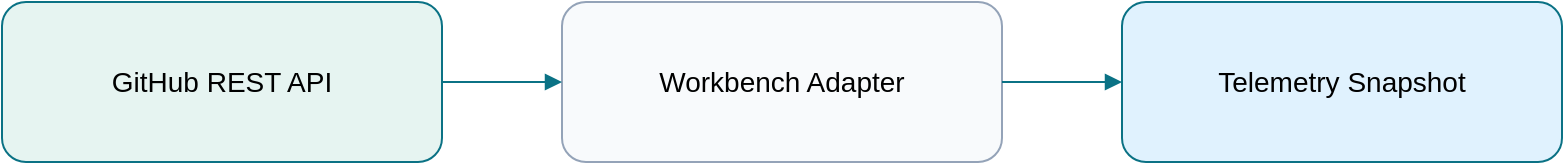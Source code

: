 <?xml version="1.0" encoding="UTF-8"?>
<mxfile version="21.7.9" type="device">
  <diagram id="external-github" name="GitHub External Integration">
    <mxGraphModel dx="1024" dy="768" grid="1" gridSize="10" guides="1" tooltips="1" connect="1" arrows="1" fold="1" page="1" pageScale="1" pageWidth="1100" pageHeight="850" math="0" shadow="0">
      <root>
        <mxCell id="0" />
        <mxCell id="1" parent="0" />
        <mxCell id="github-api" value="GitHub REST API" style="shape=rectangle;rounded=1;whiteSpace=wrap;fontSize=14;strokeColor=#0B7285;fillColor=#E6F4F1;align=center;verticalAlign=middle;spacing=12" vertex="1" parent="1">
          <mxGeometry x="80" y="120" width="220" height="80" as="geometry" />
        </mxCell>
        <mxCell id="github-client" value="Workbench Adapter" style="shape=rectangle;rounded=1;whiteSpace=wrap;fontSize=14;strokeColor=#94A3B8;fillColor=#F8FAFC;align=center;verticalAlign=middle;spacing=12" vertex="1" parent="1">
          <mxGeometry x="360" y="120" width="220" height="80" as="geometry" />
        </mxCell>
        <mxCell id="github-telemetry" value="Telemetry Snapshot" style="shape=rectangle;rounded=1;whiteSpace=wrap;fontSize=14;strokeColor=#0B7285;fillColor=#E0F2FE;align=center;verticalAlign=middle;spacing=12" vertex="1" parent="1">
          <mxGeometry x="640" y="120" width="220" height="80" as="geometry" />
        </mxCell>
        <mxCell id="edge1" style="edgeStyle=orthogonalEdgeStyle;rounded=0;jettySize=auto;orthogonalLoop=1;endArrow=block;endFill=1;strokeColor=#0B7285" edge="1" parent="1" source="github-api" target="github-client">
          <mxGeometry relative="1" as="geometry" />
        </mxCell>
        <mxCell id="edge2" style="edgeStyle=orthogonalEdgeStyle;rounded=0;jettySize=auto;orthogonalLoop=1;endArrow=block;endFill=1;strokeColor=#0B7285" edge="1" parent="1" source="github-client" target="github-telemetry">
          <mxGeometry relative="1" as="geometry" />
        </mxCell>
      </root>
    </mxGraphModel>
  </diagram>
</mxfile>
